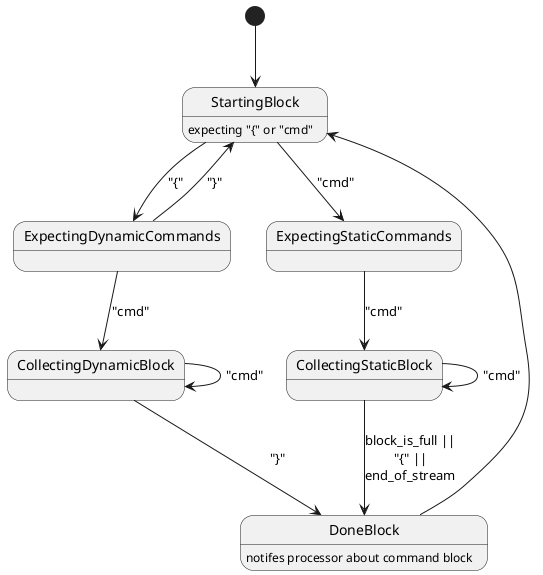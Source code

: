 @startuml

[*] --> StartingBlock
StartingBlock : expecting "{" or "cmd"
StartingBlock --> ExpectingDynamicCommands : "{"
StartingBlock --> ExpectingStaticCommands : "cmd"
ExpectingDynamicCommands --> StartingBlock : "}"
ExpectingDynamicCommands --> CollectingDynamicBlock : "cmd"
CollectingDynamicBlock --> CollectingDynamicBlock : "cmd"
CollectingDynamicBlock --> DoneBlock : "}"

ExpectingStaticCommands --> CollectingStaticBlock : "cmd"
CollectingStaticBlock --> CollectingStaticBlock : "cmd"
CollectingStaticBlock --> DoneBlock : block_is_full ||\n"{" ||\nend_of_stream

DoneBlock : notifes processor about command block
DoneBlock --> StartingBlock

@enduml